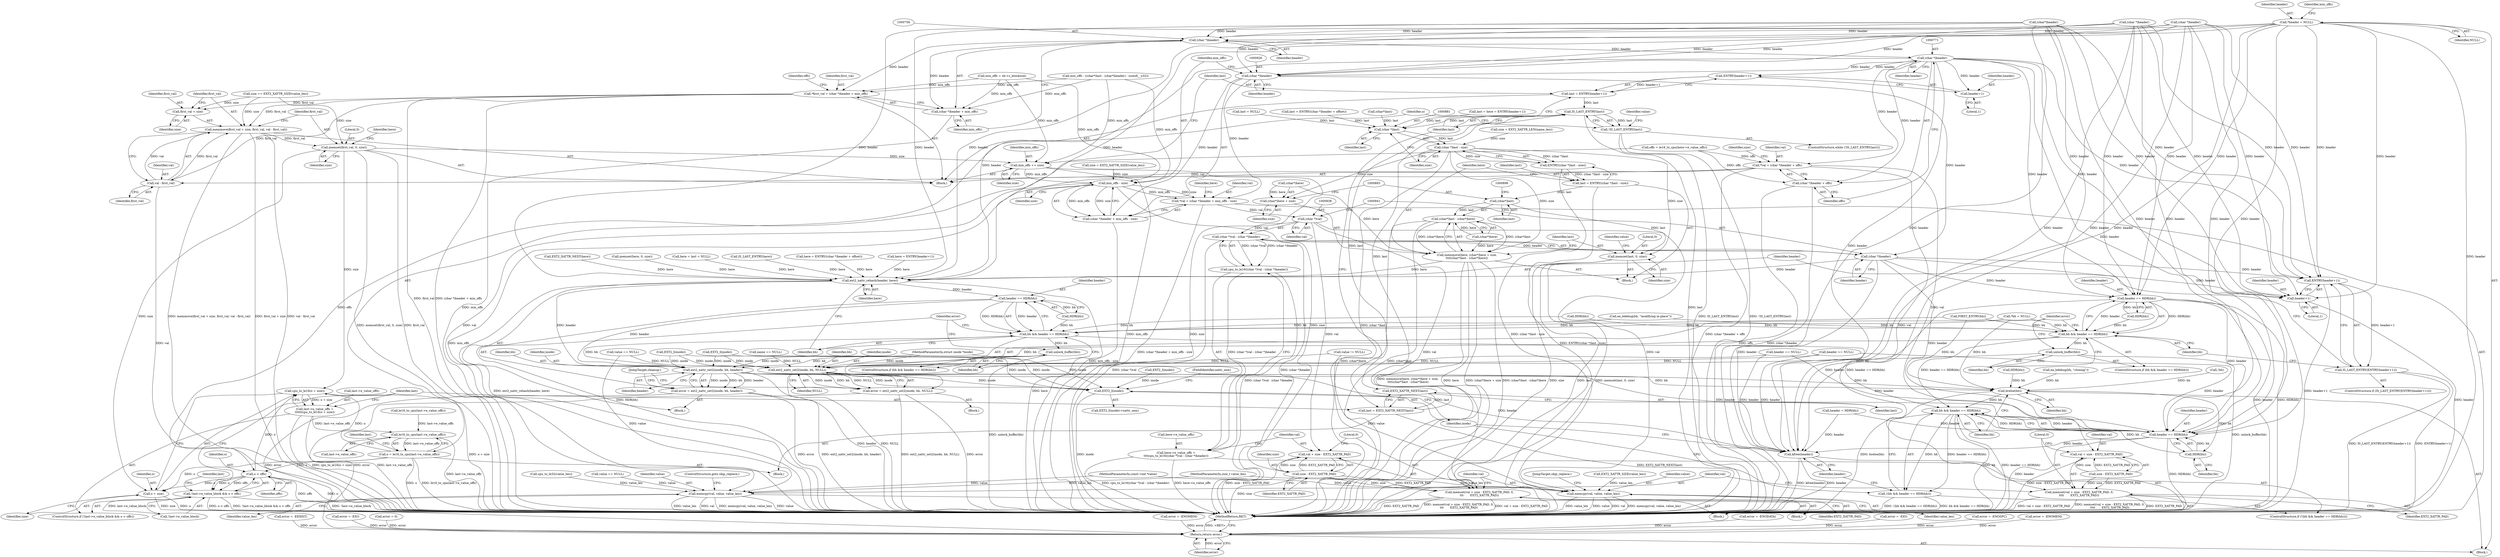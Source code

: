 digraph "0_linux_be0726d33cb8f411945884664924bed3cb8c70ee_10@pointer" {
"1000144" [label="(Call,*header = NULL)"];
"1000755" [label="(Call,(char *)header)"];
"1000752" [label="(Call,*first_val = (char *)header + min_offs)"];
"1000807" [label="(Call,memmove(first_val + size, first_val, val - first_val))"];
"1000815" [label="(Call,memset(first_val, 0, size))"];
"1000824" [label="(Call,min_offs += size)"];
"1000928" [label="(Call,min_offs - size)"];
"1000922" [label="(Call,*val = (char *)header + min_offs - size)"];
"1000937" [label="(Call,(char *)val)"];
"1000936" [label="(Call,(char *)val - (char *)header)"];
"1000935" [label="(Call,cpu_to_le16((char *)val - (char *)header))"];
"1000931" [label="(Call,here->e_value_offs =\n\t\t\t\tcpu_to_le16((char *)val - (char *)header))"];
"1000943" [label="(Call,memset(val + size - EXT2_XATTR_PAD, 0,\n\t\t\t       EXT2_XATTR_PAD))"];
"1000944" [label="(Call,val + size - EXT2_XATTR_PAD)"];
"1000951" [label="(Call,memcpy(val, value, value_len))"];
"1000924" [label="(Call,(char *)header + min_offs - size)"];
"1000946" [label="(Call,size - EXT2_XATTR_PAD)"];
"1000858" [label="(Call,cpu_to_le16(o + size))"];
"1000854" [label="(Call,last->e_value_offs =\n\t\t\t\t\t\tcpu_to_le16(o + size))"];
"1000841" [label="(Call,le16_to_cpu(last->e_value_offs))"];
"1000839" [label="(Call,o = le16_to_cpu(last->e_value_offs))"];
"1000851" [label="(Call,o < offs)"];
"1000846" [label="(Call,!last->e_value_block && o < offs)"];
"1000859" [label="(Call,o + size)"];
"1000808" [label="(Call,first_val + size)"];
"1000812" [label="(Call,val - first_val)"];
"1000754" [label="(Call,(char *)header + min_offs)"];
"1000770" [label="(Call,(char *)header)"];
"1000767" [label="(Call,*val = (char *)header + offs)"];
"1000794" [label="(Call,memset(val + size - EXT2_XATTR_PAD, 0,\n\t\t\t\t       EXT2_XATTR_PAD))"];
"1000795" [label="(Call,val + size - EXT2_XATTR_PAD)"];
"1000802" [label="(Call,memcpy(val, value, value_len))"];
"1000769" [label="(Call,(char *)header + offs)"];
"1000829" [label="(Call,ENTRY(header+1))"];
"1000827" [label="(Call,last = ENTRY(header+1))"];
"1000835" [label="(Call,IS_LAST_ENTRY(last))"];
"1000834" [label="(Call,!IS_LAST_ENTRY(last))"];
"1000864" [label="(Call,EXT2_XATTR_NEXT(last))"];
"1000862" [label="(Call,last = EXT2_XATTR_NEXT(last))"];
"1000880" [label="(Call,(char *)last)"];
"1000879" [label="(Call,(char *)last - size)"];
"1000878" [label="(Call,ENTRY((char *)last - size))"];
"1000876" [label="(Call,last = ENTRY((char *)last - size))"];
"1000892" [label="(Call,(char*)last)"];
"1000891" [label="(Call,(char*)last - (char*)here)"];
"1000884" [label="(Call,memmove(here, (char*)here + size,\n\t\t\t\t(char*)last - (char*)here))"];
"1000980" [label="(Call,ext2_xattr_rehash(header, here))"];
"1000986" [label="(Call,header == HDR(bh))"];
"1000984" [label="(Call,bh && header == HDR(bh))"];
"1000990" [label="(Call,unlock_buffer(bh))"];
"1000994" [label="(Call,ext2_xattr_set2(inode, bh, header))"];
"1000992" [label="(Call,error = ext2_xattr_set2(inode, bh, header))"];
"1001017" [label="(Return,return error;)"];
"1000999" [label="(Call,brelse(bh))"];
"1001003" [label="(Call,bh && header == HDR(bh))"];
"1001002" [label="(Call,!(bh && header == HDR(bh)))"];
"1001007" [label="(Call,HDR(bh))"];
"1001005" [label="(Call,header == HDR(bh))"];
"1001009" [label="(Call,kfree(header))"];
"1001014" [label="(Call,EXT2_I(inode))"];
"1000898" [label="(Call,memset(last, 0, size))"];
"1000886" [label="(Call,(char*)here + size)"];
"1000830" [label="(Call,header+1)"];
"1000925" [label="(Call,(char *)header)"];
"1000940" [label="(Call,(char *)header)"];
"1000958" [label="(Call,ENTRY(header+1))"];
"1000957" [label="(Call,IS_LAST_ENTRY(ENTRY(header+1)))"];
"1000959" [label="(Call,header+1)"];
"1000966" [label="(Call,header == HDR(bh))"];
"1000964" [label="(Call,bh && header == HDR(bh))"];
"1000970" [label="(Call,unlock_buffer(bh))"];
"1000974" [label="(Call,ext2_xattr_set2(inode, bh, NULL))"];
"1000972" [label="(Call,error = ext2_xattr_set2(inode, bh, NULL))"];
"1000754" [label="(Call,(char *)header + min_offs)"];
"1000992" [label="(Call,error = ext2_xattr_set2(inode, bh, header))"];
"1000966" [label="(Call,header == HDR(bh))"];
"1000126" [label="(MethodParameterIn,struct inode *inode)"];
"1000977" [label="(Identifier,NULL)"];
"1000849" [label="(Identifier,last)"];
"1000246" [label="(Call,HDR(bh))"];
"1000904" [label="(Identifier,value)"];
"1000146" [label="(Identifier,NULL)"];
"1000560" [label="(Call,ea_bdebug(bh, \"modifying in-place\"))"];
"1001015" [label="(Identifier,inode)"];
"1000144" [label="(Call,*header = NULL)"];
"1000801" [label="(Identifier,EXT2_XATTR_PAD)"];
"1000944" [label="(Call,val + size - EXT2_XATTR_PAD)"];
"1000890" [label="(Identifier,size)"];
"1000924" [label="(Call,(char *)header + min_offs - size)"];
"1000828" [label="(Identifier,last)"];
"1000936" [label="(Call,(char *)val - (char *)header)"];
"1000750" [label="(Block,)"];
"1000806" [label="(ControlStructure,goto skip_replace;)"];
"1000851" [label="(Call,o < offs)"];
"1000651" [label="(Call,error = -ENOMEM)"];
"1000832" [label="(Literal,1)"];
"1000858" [label="(Call,cpu_to_le16(o + size))"];
"1000953" [label="(Identifier,value)"];
"1000847" [label="(Call,!last->e_value_block)"];
"1000968" [label="(Call,HDR(bh))"];
"1000758" [label="(Identifier,min_offs)"];
"1000809" [label="(Identifier,first_val)"];
"1000444" [label="(Call,here = last = NULL)"];
"1001004" [label="(Identifier,bh)"];
"1000861" [label="(Identifier,size)"];
"1000939" [label="(Identifier,val)"];
"1000886" [label="(Call,(char*)here + size)"];
"1000855" [label="(Call,last->e_value_offs)"];
"1000836" [label="(Identifier,last)"];
"1000981" [label="(Identifier,header)"];
"1000145" [label="(Identifier,header)"];
"1000753" [label="(Identifier,first_val)"];
"1000955" [label="(JumpTarget,skip_replace:)"];
"1000220" [label="(Call,EXT2_I(inode))"];
"1000576" [label="(Call,ea_bdebug(bh, \"cloning\"))"];
"1000974" [label="(Call,ext2_xattr_set2(inode, bh, NULL))"];
"1000870" [label="(Block,)"];
"1000877" [label="(Identifier,last)"];
"1000891" [label="(Call,(char*)last - (char*)here)"];
"1000996" [label="(Identifier,bh)"];
"1000834" [label="(Call,!IS_LAST_ENTRY(last))"];
"1001003" [label="(Call,bh && header == HDR(bh))"];
"1001009" [label="(Call,kfree(header))"];
"1000465" [label="(Call,value == NULL)"];
"1000295" [label="(Call,IS_LAST_ENTRY(here))"];
"1000818" [label="(Identifier,size)"];
"1000761" [label="(Identifier,offs)"];
"1000951" [label="(Call,memcpy(val, value, value_len))"];
"1000755" [label="(Call,(char *)header)"];
"1000685" [label="(Call,last = here = ENTRY(header+1))"];
"1001001" [label="(ControlStructure,if (!(bh && header == HDR(bh))))"];
"1000956" [label="(ControlStructure,if (IS_LAST_ENTRY(ENTRY(header+1))))"];
"1000975" [label="(Identifier,inode)"];
"1000995" [label="(Identifier,inode)"];
"1000959" [label="(Call,header+1)"];
"1000281" [label="(Call,EXT2_I(inode))"];
"1000965" [label="(Identifier,bh)"];
"1000923" [label="(Identifier,val)"];
"1000937" [label="(Call,(char *)val)"];
"1000945" [label="(Identifier,val)"];
"1000980" [label="(Call,ext2_xattr_rehash(header, here))"];
"1000925" [label="(Call,(char *)header)"];
"1000950" [label="(Identifier,EXT2_XATTR_PAD)"];
"1000901" [label="(Identifier,size)"];
"1000932" [label="(Call,here->e_value_offs)"];
"1000952" [label="(Identifier,val)"];
"1000983" [label="(ControlStructure,if (bh && header == HDR(bh)))"];
"1000452" [label="(Call,error = -ENODATA)"];
"1000988" [label="(Call,HDR(bh))"];
"1000943" [label="(Call,memset(val + size - EXT2_XATTR_PAD, 0,\n\t\t\t       EXT2_XATTR_PAD))"];
"1000922" [label="(Call,*val = (char *)header + min_offs - size)"];
"1000813" [label="(Identifier,val)"];
"1000597" [label="(Call,HDR(bh))"];
"1000446" [label="(Call,last = NULL)"];
"1000140" [label="(Call,*bh = NULL)"];
"1000933" [label="(Identifier,here)"];
"1000935" [label="(Call,cpu_to_le16((char *)val - (char *)header))"];
"1000783" [label="(Call,size == EXT2_XATTR_SIZE(value_len))"];
"1000767" [label="(Call,*val = (char *)header + offs)"];
"1001008" [label="(Identifier,bh)"];
"1000903" [label="(Call,value != NULL)"];
"1000958" [label="(Call,ENTRY(header+1))"];
"1000223" [label="(Call,error = -EIO)"];
"1001007" [label="(Call,HDR(bh))"];
"1000971" [label="(Identifier,bh)"];
"1000853" [label="(Identifier,offs)"];
"1000860" [label="(Identifier,o)"];
"1000821" [label="(Identifier,here)"];
"1001002" [label="(Call,!(bh && header == HDR(bh)))"];
"1000811" [label="(Identifier,first_val)"];
"1000769" [label="(Call,(char *)header + offs)"];
"1000831" [label="(Identifier,header)"];
"1000919" [label="(Call,EXT2_XATTR_SIZE(value_len))"];
"1000773" [label="(Identifier,offs)"];
"1000796" [label="(Identifier,val)"];
"1000814" [label="(Identifier,first_val)"];
"1000862" [label="(Call,last = EXT2_XATTR_NEXT(last))"];
"1000898" [label="(Call,memset(last, 0, size))"];
"1000808" [label="(Call,first_val + size)"];
"1000895" [label="(Call,(char*)here)"];
"1001016" [label="(FieldIdentifier,xattr_sem)"];
"1000962" [label="(Block,)"];
"1000854" [label="(Call,last->e_value_offs =\n\t\t\t\t\t\tcpu_to_le16(o + size))"];
"1000841" [label="(Call,le16_to_cpu(last->e_value_offs))"];
"1000829" [label="(Call,ENTRY(header+1))"];
"1000885" [label="(Identifier,here)"];
"1000993" [label="(Identifier,error)"];
"1000840" [label="(Identifier,o)"];
"1000617" [label="(Call,here = ENTRY((char *)header + offset))"];
"1000990" [label="(Call,unlock_buffer(bh))"];
"1000419" [label="(Call,min_offs - ((char*)last - (char*)header) - sizeof(__u32))"];
"1000846" [label="(Call,!last->e_value_block && o < offs)"];
"1000805" [label="(Identifier,value_len)"];
"1000803" [label="(Identifier,val)"];
"1000638" [label="(Call,(char *)header)"];
"1000967" [label="(Identifier,header)"];
"1000999" [label="(Call,brelse(bh))"];
"1000768" [label="(Identifier,val)"];
"1000810" [label="(Identifier,size)"];
"1000991" [label="(Identifier,bh)"];
"1000426" [label="(Call,(char*)header)"];
"1000892" [label="(Call,(char*)last)"];
"1000591" [label="(Call,header == NULL)"];
"1000931" [label="(Call,here->e_value_offs =\n\t\t\t\tcpu_to_le16((char *)val - (char *)header))"];
"1000830" [label="(Call,header+1)"];
"1000884" [label="(Call,memmove(here, (char*)here + size,\n\t\t\t\t(char*)last - (char*)here))"];
"1000985" [label="(Identifier,bh)"];
"1000994" [label="(Call,ext2_xattr_set2(inode, bh, header))"];
"1000760" [label="(Call,offs = le16_to_cpu(here->e_value_offs))"];
"1000795" [label="(Call,val + size - EXT2_XATTR_PAD)"];
"1000868" [label="(Identifier,value)"];
"1001010" [label="(Identifier,header)"];
"1000915" [label="(Block,)"];
"1000802" [label="(Call,memcpy(val, value, value_len))"];
"1000845" [label="(ControlStructure,if (!last->e_value_block && o < offs))"];
"1000946" [label="(Call,size - EXT2_XATTR_PAD)"];
"1000824" [label="(Call,min_offs += size)"];
"1000130" [label="(MethodParameterIn,size_t value_len)"];
"1000825" [label="(Identifier,min_offs)"];
"1000887" [label="(Call,(char*)here)"];
"1000997" [label="(Identifier,header)"];
"1000929" [label="(Identifier,min_offs)"];
"1000879" [label="(Call,(char *)last - size)"];
"1000800" [label="(Literal,0)"];
"1000964" [label="(Call,bh && header == HDR(bh))"];
"1000842" [label="(Call,last->e_value_offs)"];
"1000930" [label="(Identifier,size)"];
"1000882" [label="(Identifier,last)"];
"1000403" [label="(Call,le16_to_cpu(last->e_value_offs))"];
"1000523" [label="(Call,error = -ENOSPC)"];
"1000859" [label="(Call,o + size)"];
"1000928" [label="(Call,min_offs - size)"];
"1000792" [label="(Call,cpu_to_le32(value_len))"];
"1000883" [label="(Identifier,size)"];
"1000812" [label="(Call,val - first_val)"];
"1000970" [label="(Call,unlock_buffer(bh))"];
"1000972" [label="(Call,error = ext2_xattr_set2(inode, bh, NULL))"];
"1000752" [label="(Call,*first_val = (char *)header + min_offs)"];
"1000816" [label="(Identifier,first_val)"];
"1000787" [label="(Block,)"];
"1000900" [label="(Literal,0)"];
"1000132" [label="(Block,)"];
"1000899" [label="(Identifier,last)"];
"1000586" [label="(Call,error = -ENOMEM)"];
"1001005" [label="(Call,header == HDR(bh))"];
"1000815" [label="(Call,memset(first_val, 0, size))"];
"1001006" [label="(Identifier,header)"];
"1000880" [label="(Call,(char *)last)"];
"1000757" [label="(Identifier,header)"];
"1000864" [label="(Call,EXT2_XATTR_NEXT(last))"];
"1000827" [label="(Call,last = ENTRY(header+1))"];
"1000770" [label="(Call,(char *)header)"];
"1000927" [label="(Identifier,header)"];
"1000835" [label="(Call,IS_LAST_ENTRY(last))"];
"1000776" [label="(Identifier,size)"];
"1000954" [label="(Identifier,value_len)"];
"1000291" [label="(Call,FIRST_ENTRY(bh))"];
"1000833" [label="(ControlStructure,while (!IS_LAST_ENTRY(last)))"];
"1000865" [label="(Identifier,last)"];
"1000878" [label="(Call,ENTRY((char *)last - size))"];
"1001018" [label="(Identifier,error)"];
"1000211" [label="(Call,EXT2_I(inode))"];
"1000998" [label="(JumpTarget,cleanup:)"];
"1000963" [label="(ControlStructure,if (bh && header == HDR(bh)))"];
"1000973" [label="(Identifier,error)"];
"1000817" [label="(Literal,0)"];
"1000948" [label="(Identifier,EXT2_XATTR_PAD)"];
"1000797" [label="(Call,size - EXT2_XATTR_PAD)"];
"1000807" [label="(Call,memmove(first_val + size, first_val, val - first_val))"];
"1000663" [label="(Call,(char *)header)"];
"1000471" [label="(Call,error = -EEXIST)"];
"1001000" [label="(Identifier,bh)"];
"1000839" [label="(Call,o = le16_to_cpu(last->e_value_offs))"];
"1001019" [label="(MethodReturn,RET)"];
"1000917" [label="(Call,size = EXT2_XATTR_SIZE(value_len))"];
"1000949" [label="(Literal,0)"];
"1001014" [label="(Call,EXT2_I(inode))"];
"1000656" [label="(Call,header == NULL)"];
"1000957" [label="(Call,IS_LAST_ENTRY(ENTRY(header+1)))"];
"1000687" [label="(Call,here = ENTRY(header+1))"];
"1000794" [label="(Call,memset(val + size - EXT2_XATTR_PAD, 0,\n\t\t\t\t       EXT2_XATTR_PAD))"];
"1000634" [label="(Call,last = ENTRY((char *)header + offset))"];
"1000894" [label="(Identifier,last)"];
"1000284" [label="(Call,error = -EIO)"];
"1000301" [label="(Call,EXT2_XATTR_NEXT(here))"];
"1000986" [label="(Call,header == HDR(bh))"];
"1000979" [label="(Block,)"];
"1000152" [label="(Call,min_offs = sb->s_blocksize)"];
"1000852" [label="(Identifier,o)"];
"1000982" [label="(Identifier,here)"];
"1000153" [label="(Identifier,min_offs)"];
"1000984" [label="(Call,bh && header == HDR(bh))"];
"1000960" [label="(Identifier,header)"];
"1000173" [label="(Call,value == NULL)"];
"1000244" [label="(Call,header = HDR(bh))"];
"1000872" [label="(Call,size = EXT2_XATTR_LEN(name_len))"];
"1001017" [label="(Return,return error;)"];
"1000961" [label="(Literal,1)"];
"1000826" [label="(Identifier,size)"];
"1000940" [label="(Call,(char *)header)"];
"1000947" [label="(Identifier,size)"];
"1000129" [label="(MethodParameterIn,const void *value)"];
"1000837" [label="(Block,)"];
"1000856" [label="(Identifier,last)"];
"1000804" [label="(Identifier,value)"];
"1000423" [label="(Call,(char*)last)"];
"1000719" [label="(Call,memset(here, 0, size))"];
"1000180" [label="(Call,name == NULL)"];
"1000772" [label="(Identifier,header)"];
"1000863" [label="(Identifier,last)"];
"1000876" [label="(Call,last = ENTRY((char *)last - size))"];
"1000461" [label="(Call,error = 0)"];
"1001013" [label="(Call,EXT2_I(inode)->xattr_sem)"];
"1000942" [label="(Identifier,header)"];
"1000976" [label="(Identifier,bh)"];
"1000987" [label="(Identifier,header)"];
"1000228" [label="(Call,!bh)"];
"1000144" -> "1000132"  [label="AST: "];
"1000144" -> "1000146"  [label="CFG: "];
"1000145" -> "1000144"  [label="AST: "];
"1000146" -> "1000144"  [label="AST: "];
"1000153" -> "1000144"  [label="CFG: "];
"1000144" -> "1001019"  [label="DDG: header"];
"1000144" -> "1000755"  [label="DDG: header"];
"1000144" -> "1000925"  [label="DDG: header"];
"1000144" -> "1000958"  [label="DDG: header"];
"1000144" -> "1000959"  [label="DDG: header"];
"1000144" -> "1000966"  [label="DDG: header"];
"1000144" -> "1000980"  [label="DDG: header"];
"1000144" -> "1001005"  [label="DDG: header"];
"1000144" -> "1001009"  [label="DDG: header"];
"1000755" -> "1000754"  [label="AST: "];
"1000755" -> "1000757"  [label="CFG: "];
"1000756" -> "1000755"  [label="AST: "];
"1000757" -> "1000755"  [label="AST: "];
"1000758" -> "1000755"  [label="CFG: "];
"1000755" -> "1000752"  [label="DDG: header"];
"1000755" -> "1000754"  [label="DDG: header"];
"1000426" -> "1000755"  [label="DDG: header"];
"1000638" -> "1000755"  [label="DDG: header"];
"1000663" -> "1000755"  [label="DDG: header"];
"1000755" -> "1000770"  [label="DDG: header"];
"1000752" -> "1000750"  [label="AST: "];
"1000752" -> "1000754"  [label="CFG: "];
"1000753" -> "1000752"  [label="AST: "];
"1000754" -> "1000752"  [label="AST: "];
"1000761" -> "1000752"  [label="CFG: "];
"1000752" -> "1001019"  [label="DDG: (char *)header + min_offs"];
"1000752" -> "1001019"  [label="DDG: first_val"];
"1000419" -> "1000752"  [label="DDG: min_offs"];
"1000152" -> "1000752"  [label="DDG: min_offs"];
"1000752" -> "1000807"  [label="DDG: first_val"];
"1000752" -> "1000808"  [label="DDG: first_val"];
"1000752" -> "1000812"  [label="DDG: first_val"];
"1000807" -> "1000750"  [label="AST: "];
"1000807" -> "1000812"  [label="CFG: "];
"1000808" -> "1000807"  [label="AST: "];
"1000811" -> "1000807"  [label="AST: "];
"1000812" -> "1000807"  [label="AST: "];
"1000816" -> "1000807"  [label="CFG: "];
"1000807" -> "1001019"  [label="DDG: memmove(first_val + size, first_val, val - first_val)"];
"1000807" -> "1001019"  [label="DDG: first_val + size"];
"1000807" -> "1001019"  [label="DDG: val - first_val"];
"1000783" -> "1000807"  [label="DDG: size"];
"1000812" -> "1000807"  [label="DDG: first_val"];
"1000812" -> "1000807"  [label="DDG: val"];
"1000807" -> "1000815"  [label="DDG: first_val"];
"1000815" -> "1000750"  [label="AST: "];
"1000815" -> "1000818"  [label="CFG: "];
"1000816" -> "1000815"  [label="AST: "];
"1000817" -> "1000815"  [label="AST: "];
"1000818" -> "1000815"  [label="AST: "];
"1000821" -> "1000815"  [label="CFG: "];
"1000815" -> "1001019"  [label="DDG: first_val"];
"1000815" -> "1001019"  [label="DDG: memset(first_val, 0, size)"];
"1000783" -> "1000815"  [label="DDG: size"];
"1000815" -> "1000824"  [label="DDG: size"];
"1000815" -> "1000858"  [label="DDG: size"];
"1000815" -> "1000859"  [label="DDG: size"];
"1000824" -> "1000750"  [label="AST: "];
"1000824" -> "1000826"  [label="CFG: "];
"1000825" -> "1000824"  [label="AST: "];
"1000826" -> "1000824"  [label="AST: "];
"1000828" -> "1000824"  [label="CFG: "];
"1000824" -> "1001019"  [label="DDG: size"];
"1000824" -> "1001019"  [label="DDG: min_offs"];
"1000419" -> "1000824"  [label="DDG: min_offs"];
"1000152" -> "1000824"  [label="DDG: min_offs"];
"1000824" -> "1000928"  [label="DDG: min_offs"];
"1000928" -> "1000924"  [label="AST: "];
"1000928" -> "1000930"  [label="CFG: "];
"1000929" -> "1000928"  [label="AST: "];
"1000930" -> "1000928"  [label="AST: "];
"1000924" -> "1000928"  [label="CFG: "];
"1000928" -> "1001019"  [label="DDG: min_offs"];
"1000928" -> "1000922"  [label="DDG: min_offs"];
"1000928" -> "1000922"  [label="DDG: size"];
"1000928" -> "1000924"  [label="DDG: min_offs"];
"1000928" -> "1000924"  [label="DDG: size"];
"1000419" -> "1000928"  [label="DDG: min_offs"];
"1000152" -> "1000928"  [label="DDG: min_offs"];
"1000917" -> "1000928"  [label="DDG: size"];
"1000928" -> "1000946"  [label="DDG: size"];
"1000922" -> "1000915"  [label="AST: "];
"1000922" -> "1000924"  [label="CFG: "];
"1000923" -> "1000922"  [label="AST: "];
"1000924" -> "1000922"  [label="AST: "];
"1000933" -> "1000922"  [label="CFG: "];
"1000922" -> "1001019"  [label="DDG: (char *)header + min_offs - size"];
"1000925" -> "1000922"  [label="DDG: header"];
"1000922" -> "1000937"  [label="DDG: val"];
"1000937" -> "1000936"  [label="AST: "];
"1000937" -> "1000939"  [label="CFG: "];
"1000938" -> "1000937"  [label="AST: "];
"1000939" -> "1000937"  [label="AST: "];
"1000941" -> "1000937"  [label="CFG: "];
"1000937" -> "1000936"  [label="DDG: val"];
"1000937" -> "1000943"  [label="DDG: val"];
"1000937" -> "1000944"  [label="DDG: val"];
"1000937" -> "1000951"  [label="DDG: val"];
"1000936" -> "1000935"  [label="AST: "];
"1000936" -> "1000940"  [label="CFG: "];
"1000940" -> "1000936"  [label="AST: "];
"1000935" -> "1000936"  [label="CFG: "];
"1000936" -> "1001019"  [label="DDG: (char *)val"];
"1000936" -> "1001019"  [label="DDG: (char *)header"];
"1000936" -> "1000935"  [label="DDG: (char *)val"];
"1000936" -> "1000935"  [label="DDG: (char *)header"];
"1000940" -> "1000936"  [label="DDG: header"];
"1000935" -> "1000931"  [label="AST: "];
"1000931" -> "1000935"  [label="CFG: "];
"1000935" -> "1001019"  [label="DDG: (char *)val - (char *)header"];
"1000935" -> "1000931"  [label="DDG: (char *)val - (char *)header"];
"1000931" -> "1000915"  [label="AST: "];
"1000932" -> "1000931"  [label="AST: "];
"1000945" -> "1000931"  [label="CFG: "];
"1000931" -> "1001019"  [label="DDG: cpu_to_le16((char *)val - (char *)header)"];
"1000931" -> "1001019"  [label="DDG: here->e_value_offs"];
"1000943" -> "1000915"  [label="AST: "];
"1000943" -> "1000950"  [label="CFG: "];
"1000944" -> "1000943"  [label="AST: "];
"1000949" -> "1000943"  [label="AST: "];
"1000950" -> "1000943"  [label="AST: "];
"1000952" -> "1000943"  [label="CFG: "];
"1000943" -> "1001019"  [label="DDG: EXT2_XATTR_PAD"];
"1000943" -> "1001019"  [label="DDG: memset(val + size - EXT2_XATTR_PAD, 0,\n\t\t\t       EXT2_XATTR_PAD)"];
"1000943" -> "1001019"  [label="DDG: val + size - EXT2_XATTR_PAD"];
"1000946" -> "1000943"  [label="DDG: size"];
"1000946" -> "1000943"  [label="DDG: EXT2_XATTR_PAD"];
"1000944" -> "1000946"  [label="CFG: "];
"1000945" -> "1000944"  [label="AST: "];
"1000946" -> "1000944"  [label="AST: "];
"1000949" -> "1000944"  [label="CFG: "];
"1000944" -> "1001019"  [label="DDG: size - EXT2_XATTR_PAD"];
"1000946" -> "1000944"  [label="DDG: size"];
"1000946" -> "1000944"  [label="DDG: EXT2_XATTR_PAD"];
"1000951" -> "1000915"  [label="AST: "];
"1000951" -> "1000954"  [label="CFG: "];
"1000952" -> "1000951"  [label="AST: "];
"1000953" -> "1000951"  [label="AST: "];
"1000954" -> "1000951"  [label="AST: "];
"1000955" -> "1000951"  [label="CFG: "];
"1000951" -> "1001019"  [label="DDG: value"];
"1000951" -> "1001019"  [label="DDG: val"];
"1000951" -> "1001019"  [label="DDG: memcpy(val, value, value_len)"];
"1000951" -> "1001019"  [label="DDG: value_len"];
"1000903" -> "1000951"  [label="DDG: value"];
"1000129" -> "1000951"  [label="DDG: value"];
"1000919" -> "1000951"  [label="DDG: value_len"];
"1000130" -> "1000951"  [label="DDG: value_len"];
"1000925" -> "1000924"  [label="AST: "];
"1000924" -> "1001019"  [label="DDG: min_offs - size"];
"1000925" -> "1000924"  [label="DDG: header"];
"1000946" -> "1000948"  [label="CFG: "];
"1000947" -> "1000946"  [label="AST: "];
"1000948" -> "1000946"  [label="AST: "];
"1000946" -> "1001019"  [label="DDG: size"];
"1000858" -> "1000854"  [label="AST: "];
"1000858" -> "1000859"  [label="CFG: "];
"1000859" -> "1000858"  [label="AST: "];
"1000854" -> "1000858"  [label="CFG: "];
"1000858" -> "1001019"  [label="DDG: o + size"];
"1000858" -> "1000854"  [label="DDG: o + size"];
"1000851" -> "1000858"  [label="DDG: o"];
"1000839" -> "1000858"  [label="DDG: o"];
"1000854" -> "1000845"  [label="AST: "];
"1000855" -> "1000854"  [label="AST: "];
"1000863" -> "1000854"  [label="CFG: "];
"1000854" -> "1001019"  [label="DDG: cpu_to_le16(o + size)"];
"1000854" -> "1001019"  [label="DDG: last->e_value_offs"];
"1000854" -> "1000841"  [label="DDG: last->e_value_offs"];
"1000841" -> "1000839"  [label="AST: "];
"1000841" -> "1000842"  [label="CFG: "];
"1000842" -> "1000841"  [label="AST: "];
"1000839" -> "1000841"  [label="CFG: "];
"1000841" -> "1001019"  [label="DDG: last->e_value_offs"];
"1000841" -> "1000839"  [label="DDG: last->e_value_offs"];
"1000403" -> "1000841"  [label="DDG: last->e_value_offs"];
"1000839" -> "1000837"  [label="AST: "];
"1000840" -> "1000839"  [label="AST: "];
"1000849" -> "1000839"  [label="CFG: "];
"1000839" -> "1001019"  [label="DDG: o"];
"1000839" -> "1001019"  [label="DDG: le16_to_cpu(last->e_value_offs)"];
"1000839" -> "1000851"  [label="DDG: o"];
"1000839" -> "1000859"  [label="DDG: o"];
"1000851" -> "1000846"  [label="AST: "];
"1000851" -> "1000853"  [label="CFG: "];
"1000852" -> "1000851"  [label="AST: "];
"1000853" -> "1000851"  [label="AST: "];
"1000846" -> "1000851"  [label="CFG: "];
"1000851" -> "1001019"  [label="DDG: offs"];
"1000851" -> "1001019"  [label="DDG: o"];
"1000851" -> "1000846"  [label="DDG: o"];
"1000851" -> "1000846"  [label="DDG: offs"];
"1000760" -> "1000851"  [label="DDG: offs"];
"1000851" -> "1000859"  [label="DDG: o"];
"1000846" -> "1000845"  [label="AST: "];
"1000846" -> "1000847"  [label="CFG: "];
"1000847" -> "1000846"  [label="AST: "];
"1000856" -> "1000846"  [label="CFG: "];
"1000863" -> "1000846"  [label="CFG: "];
"1000846" -> "1001019"  [label="DDG: o < offs"];
"1000846" -> "1001019"  [label="DDG: !last->e_value_block && o < offs"];
"1000846" -> "1001019"  [label="DDG: !last->e_value_block"];
"1000847" -> "1000846"  [label="DDG: last->e_value_block"];
"1000859" -> "1000861"  [label="CFG: "];
"1000860" -> "1000859"  [label="AST: "];
"1000861" -> "1000859"  [label="AST: "];
"1000859" -> "1001019"  [label="DDG: o"];
"1000859" -> "1001019"  [label="DDG: size"];
"1000808" -> "1000810"  [label="CFG: "];
"1000809" -> "1000808"  [label="AST: "];
"1000810" -> "1000808"  [label="AST: "];
"1000811" -> "1000808"  [label="CFG: "];
"1000783" -> "1000808"  [label="DDG: size"];
"1000812" -> "1000814"  [label="CFG: "];
"1000813" -> "1000812"  [label="AST: "];
"1000814" -> "1000812"  [label="AST: "];
"1000812" -> "1001019"  [label="DDG: val"];
"1000767" -> "1000812"  [label="DDG: val"];
"1000754" -> "1000758"  [label="CFG: "];
"1000758" -> "1000754"  [label="AST: "];
"1000754" -> "1001019"  [label="DDG: min_offs"];
"1000419" -> "1000754"  [label="DDG: min_offs"];
"1000152" -> "1000754"  [label="DDG: min_offs"];
"1000770" -> "1000769"  [label="AST: "];
"1000770" -> "1000772"  [label="CFG: "];
"1000771" -> "1000770"  [label="AST: "];
"1000772" -> "1000770"  [label="AST: "];
"1000773" -> "1000770"  [label="CFG: "];
"1000770" -> "1000767"  [label="DDG: header"];
"1000770" -> "1000769"  [label="DDG: header"];
"1000770" -> "1000829"  [label="DDG: header"];
"1000770" -> "1000830"  [label="DDG: header"];
"1000770" -> "1000925"  [label="DDG: header"];
"1000770" -> "1000958"  [label="DDG: header"];
"1000770" -> "1000959"  [label="DDG: header"];
"1000770" -> "1000966"  [label="DDG: header"];
"1000770" -> "1000980"  [label="DDG: header"];
"1000770" -> "1001005"  [label="DDG: header"];
"1000770" -> "1001009"  [label="DDG: header"];
"1000767" -> "1000750"  [label="AST: "];
"1000767" -> "1000769"  [label="CFG: "];
"1000768" -> "1000767"  [label="AST: "];
"1000769" -> "1000767"  [label="AST: "];
"1000776" -> "1000767"  [label="CFG: "];
"1000767" -> "1001019"  [label="DDG: (char *)header + offs"];
"1000760" -> "1000767"  [label="DDG: offs"];
"1000767" -> "1000794"  [label="DDG: val"];
"1000767" -> "1000795"  [label="DDG: val"];
"1000767" -> "1000802"  [label="DDG: val"];
"1000794" -> "1000787"  [label="AST: "];
"1000794" -> "1000801"  [label="CFG: "];
"1000795" -> "1000794"  [label="AST: "];
"1000800" -> "1000794"  [label="AST: "];
"1000801" -> "1000794"  [label="AST: "];
"1000803" -> "1000794"  [label="CFG: "];
"1000794" -> "1001019"  [label="DDG: val + size - EXT2_XATTR_PAD"];
"1000794" -> "1001019"  [label="DDG: memset(val + size - EXT2_XATTR_PAD, 0,\n\t\t\t\t       EXT2_XATTR_PAD)"];
"1000794" -> "1001019"  [label="DDG: EXT2_XATTR_PAD"];
"1000797" -> "1000794"  [label="DDG: size"];
"1000797" -> "1000794"  [label="DDG: EXT2_XATTR_PAD"];
"1000795" -> "1000797"  [label="CFG: "];
"1000796" -> "1000795"  [label="AST: "];
"1000797" -> "1000795"  [label="AST: "];
"1000800" -> "1000795"  [label="CFG: "];
"1000795" -> "1001019"  [label="DDG: size - EXT2_XATTR_PAD"];
"1000797" -> "1000795"  [label="DDG: size"];
"1000797" -> "1000795"  [label="DDG: EXT2_XATTR_PAD"];
"1000802" -> "1000787"  [label="AST: "];
"1000802" -> "1000805"  [label="CFG: "];
"1000803" -> "1000802"  [label="AST: "];
"1000804" -> "1000802"  [label="AST: "];
"1000805" -> "1000802"  [label="AST: "];
"1000806" -> "1000802"  [label="CFG: "];
"1000802" -> "1001019"  [label="DDG: value_len"];
"1000802" -> "1001019"  [label="DDG: val"];
"1000802" -> "1001019"  [label="DDG: memcpy(val, value, value_len)"];
"1000802" -> "1001019"  [label="DDG: value"];
"1000173" -> "1000802"  [label="DDG: value"];
"1000465" -> "1000802"  [label="DDG: value"];
"1000129" -> "1000802"  [label="DDG: value"];
"1000792" -> "1000802"  [label="DDG: value_len"];
"1000130" -> "1000802"  [label="DDG: value_len"];
"1000769" -> "1000773"  [label="CFG: "];
"1000773" -> "1000769"  [label="AST: "];
"1000769" -> "1001019"  [label="DDG: offs"];
"1000769" -> "1001019"  [label="DDG: (char *)header"];
"1000760" -> "1000769"  [label="DDG: offs"];
"1000829" -> "1000827"  [label="AST: "];
"1000829" -> "1000830"  [label="CFG: "];
"1000830" -> "1000829"  [label="AST: "];
"1000827" -> "1000829"  [label="CFG: "];
"1000829" -> "1000827"  [label="DDG: header+1"];
"1000827" -> "1000750"  [label="AST: "];
"1000828" -> "1000827"  [label="AST: "];
"1000836" -> "1000827"  [label="CFG: "];
"1000827" -> "1000835"  [label="DDG: last"];
"1000835" -> "1000834"  [label="AST: "];
"1000835" -> "1000836"  [label="CFG: "];
"1000836" -> "1000835"  [label="AST: "];
"1000834" -> "1000835"  [label="CFG: "];
"1000835" -> "1001019"  [label="DDG: last"];
"1000835" -> "1000834"  [label="DDG: last"];
"1000862" -> "1000835"  [label="DDG: last"];
"1000835" -> "1000864"  [label="DDG: last"];
"1000835" -> "1000880"  [label="DDG: last"];
"1000834" -> "1000833"  [label="AST: "];
"1000840" -> "1000834"  [label="CFG: "];
"1000868" -> "1000834"  [label="CFG: "];
"1000834" -> "1001019"  [label="DDG: !IS_LAST_ENTRY(last)"];
"1000834" -> "1001019"  [label="DDG: IS_LAST_ENTRY(last)"];
"1000864" -> "1000862"  [label="AST: "];
"1000864" -> "1000865"  [label="CFG: "];
"1000865" -> "1000864"  [label="AST: "];
"1000862" -> "1000864"  [label="CFG: "];
"1000864" -> "1000862"  [label="DDG: last"];
"1000862" -> "1000837"  [label="AST: "];
"1000863" -> "1000862"  [label="AST: "];
"1000836" -> "1000862"  [label="CFG: "];
"1000862" -> "1001019"  [label="DDG: EXT2_XATTR_NEXT(last)"];
"1000880" -> "1000879"  [label="AST: "];
"1000880" -> "1000882"  [label="CFG: "];
"1000881" -> "1000880"  [label="AST: "];
"1000882" -> "1000880"  [label="AST: "];
"1000883" -> "1000880"  [label="CFG: "];
"1000880" -> "1000879"  [label="DDG: last"];
"1000446" -> "1000880"  [label="DDG: last"];
"1000423" -> "1000880"  [label="DDG: last"];
"1000634" -> "1000880"  [label="DDG: last"];
"1000685" -> "1000880"  [label="DDG: last"];
"1000879" -> "1000878"  [label="AST: "];
"1000879" -> "1000883"  [label="CFG: "];
"1000883" -> "1000879"  [label="AST: "];
"1000878" -> "1000879"  [label="CFG: "];
"1000879" -> "1001019"  [label="DDG: (char *)last"];
"1000879" -> "1000878"  [label="DDG: (char *)last"];
"1000879" -> "1000878"  [label="DDG: size"];
"1000872" -> "1000879"  [label="DDG: size"];
"1000879" -> "1000884"  [label="DDG: size"];
"1000879" -> "1000886"  [label="DDG: size"];
"1000879" -> "1000898"  [label="DDG: size"];
"1000878" -> "1000876"  [label="AST: "];
"1000876" -> "1000878"  [label="CFG: "];
"1000878" -> "1001019"  [label="DDG: (char *)last - size"];
"1000878" -> "1000876"  [label="DDG: (char *)last - size"];
"1000876" -> "1000870"  [label="AST: "];
"1000877" -> "1000876"  [label="AST: "];
"1000885" -> "1000876"  [label="CFG: "];
"1000876" -> "1001019"  [label="DDG: ENTRY((char *)last - size)"];
"1000876" -> "1000892"  [label="DDG: last"];
"1000892" -> "1000891"  [label="AST: "];
"1000892" -> "1000894"  [label="CFG: "];
"1000893" -> "1000892"  [label="AST: "];
"1000894" -> "1000892"  [label="AST: "];
"1000896" -> "1000892"  [label="CFG: "];
"1000892" -> "1000891"  [label="DDG: last"];
"1000892" -> "1000898"  [label="DDG: last"];
"1000891" -> "1000884"  [label="AST: "];
"1000891" -> "1000895"  [label="CFG: "];
"1000895" -> "1000891"  [label="AST: "];
"1000884" -> "1000891"  [label="CFG: "];
"1000891" -> "1001019"  [label="DDG: (char*)here"];
"1000891" -> "1001019"  [label="DDG: (char*)last"];
"1000891" -> "1000884"  [label="DDG: (char*)last"];
"1000891" -> "1000884"  [label="DDG: (char*)here"];
"1000895" -> "1000891"  [label="DDG: here"];
"1000884" -> "1000870"  [label="AST: "];
"1000885" -> "1000884"  [label="AST: "];
"1000886" -> "1000884"  [label="AST: "];
"1000899" -> "1000884"  [label="CFG: "];
"1000884" -> "1001019"  [label="DDG: (char*)last - (char*)here"];
"1000884" -> "1001019"  [label="DDG: memmove(here, (char*)here + size,\n\t\t\t\t(char*)last - (char*)here)"];
"1000884" -> "1001019"  [label="DDG: here"];
"1000884" -> "1001019"  [label="DDG: (char*)here + size"];
"1000895" -> "1000884"  [label="DDG: here"];
"1000887" -> "1000884"  [label="DDG: here"];
"1000884" -> "1000980"  [label="DDG: here"];
"1000980" -> "1000979"  [label="AST: "];
"1000980" -> "1000982"  [label="CFG: "];
"1000981" -> "1000980"  [label="AST: "];
"1000982" -> "1000980"  [label="AST: "];
"1000985" -> "1000980"  [label="CFG: "];
"1000980" -> "1001019"  [label="DDG: here"];
"1000980" -> "1001019"  [label="DDG: ext2_xattr_rehash(header, here)"];
"1000426" -> "1000980"  [label="DDG: header"];
"1000638" -> "1000980"  [label="DDG: header"];
"1000940" -> "1000980"  [label="DDG: header"];
"1000663" -> "1000980"  [label="DDG: header"];
"1000617" -> "1000980"  [label="DDG: here"];
"1000444" -> "1000980"  [label="DDG: here"];
"1000719" -> "1000980"  [label="DDG: here"];
"1000687" -> "1000980"  [label="DDG: here"];
"1000295" -> "1000980"  [label="DDG: here"];
"1000301" -> "1000980"  [label="DDG: here"];
"1000980" -> "1000986"  [label="DDG: header"];
"1000980" -> "1000994"  [label="DDG: header"];
"1000986" -> "1000984"  [label="AST: "];
"1000986" -> "1000988"  [label="CFG: "];
"1000987" -> "1000986"  [label="AST: "];
"1000988" -> "1000986"  [label="AST: "];
"1000984" -> "1000986"  [label="CFG: "];
"1000986" -> "1001019"  [label="DDG: HDR(bh)"];
"1000986" -> "1000984"  [label="DDG: header"];
"1000986" -> "1000984"  [label="DDG: HDR(bh)"];
"1000988" -> "1000986"  [label="DDG: bh"];
"1000986" -> "1000994"  [label="DDG: header"];
"1000984" -> "1000983"  [label="AST: "];
"1000984" -> "1000985"  [label="CFG: "];
"1000985" -> "1000984"  [label="AST: "];
"1000991" -> "1000984"  [label="CFG: "];
"1000993" -> "1000984"  [label="CFG: "];
"1000291" -> "1000984"  [label="DDG: bh"];
"1000597" -> "1000984"  [label="DDG: bh"];
"1000988" -> "1000984"  [label="DDG: bh"];
"1000140" -> "1000984"  [label="DDG: bh"];
"1000560" -> "1000984"  [label="DDG: bh"];
"1000984" -> "1000990"  [label="DDG: bh"];
"1000984" -> "1000994"  [label="DDG: bh"];
"1000984" -> "1001003"  [label="DDG: header == HDR(bh)"];
"1000990" -> "1000983"  [label="AST: "];
"1000990" -> "1000991"  [label="CFG: "];
"1000991" -> "1000990"  [label="AST: "];
"1000993" -> "1000990"  [label="CFG: "];
"1000990" -> "1001019"  [label="DDG: unlock_buffer(bh)"];
"1000990" -> "1000994"  [label="DDG: bh"];
"1000994" -> "1000992"  [label="AST: "];
"1000994" -> "1000997"  [label="CFG: "];
"1000995" -> "1000994"  [label="AST: "];
"1000996" -> "1000994"  [label="AST: "];
"1000997" -> "1000994"  [label="AST: "];
"1000992" -> "1000994"  [label="CFG: "];
"1000994" -> "1001019"  [label="DDG: header"];
"1000994" -> "1000992"  [label="DDG: inode"];
"1000994" -> "1000992"  [label="DDG: bh"];
"1000994" -> "1000992"  [label="DDG: header"];
"1000220" -> "1000994"  [label="DDG: inode"];
"1000211" -> "1000994"  [label="DDG: inode"];
"1000126" -> "1000994"  [label="DDG: inode"];
"1000994" -> "1000999"  [label="DDG: bh"];
"1000994" -> "1001005"  [label="DDG: header"];
"1000994" -> "1001009"  [label="DDG: header"];
"1000994" -> "1001014"  [label="DDG: inode"];
"1000992" -> "1000979"  [label="AST: "];
"1000993" -> "1000992"  [label="AST: "];
"1000998" -> "1000992"  [label="CFG: "];
"1000992" -> "1001019"  [label="DDG: error"];
"1000992" -> "1001019"  [label="DDG: ext2_xattr_set2(inode, bh, header)"];
"1000992" -> "1001017"  [label="DDG: error"];
"1001017" -> "1000132"  [label="AST: "];
"1001017" -> "1001018"  [label="CFG: "];
"1001018" -> "1001017"  [label="AST: "];
"1001019" -> "1001017"  [label="CFG: "];
"1001017" -> "1001019"  [label="DDG: <RET>"];
"1001018" -> "1001017"  [label="DDG: error"];
"1000284" -> "1001017"  [label="DDG: error"];
"1000523" -> "1001017"  [label="DDG: error"];
"1000471" -> "1001017"  [label="DDG: error"];
"1000651" -> "1001017"  [label="DDG: error"];
"1000586" -> "1001017"  [label="DDG: error"];
"1000972" -> "1001017"  [label="DDG: error"];
"1000452" -> "1001017"  [label="DDG: error"];
"1000461" -> "1001017"  [label="DDG: error"];
"1000223" -> "1001017"  [label="DDG: error"];
"1000999" -> "1000132"  [label="AST: "];
"1000999" -> "1001000"  [label="CFG: "];
"1001000" -> "1000999"  [label="AST: "];
"1001004" -> "1000999"  [label="CFG: "];
"1000999" -> "1001019"  [label="DDG: brelse(bh)"];
"1000291" -> "1000999"  [label="DDG: bh"];
"1000576" -> "1000999"  [label="DDG: bh"];
"1000140" -> "1000999"  [label="DDG: bh"];
"1000228" -> "1000999"  [label="DDG: bh"];
"1000974" -> "1000999"  [label="DDG: bh"];
"1000246" -> "1000999"  [label="DDG: bh"];
"1000999" -> "1001003"  [label="DDG: bh"];
"1000999" -> "1001007"  [label="DDG: bh"];
"1001003" -> "1001002"  [label="AST: "];
"1001003" -> "1001004"  [label="CFG: "];
"1001003" -> "1001005"  [label="CFG: "];
"1001004" -> "1001003"  [label="AST: "];
"1001005" -> "1001003"  [label="AST: "];
"1001002" -> "1001003"  [label="CFG: "];
"1001003" -> "1001019"  [label="DDG: bh"];
"1001003" -> "1001019"  [label="DDG: header == HDR(bh)"];
"1001003" -> "1001002"  [label="DDG: bh"];
"1001003" -> "1001002"  [label="DDG: header == HDR(bh)"];
"1001007" -> "1001003"  [label="DDG: bh"];
"1000964" -> "1001003"  [label="DDG: header == HDR(bh)"];
"1001005" -> "1001003"  [label="DDG: header"];
"1001005" -> "1001003"  [label="DDG: HDR(bh)"];
"1001002" -> "1001001"  [label="AST: "];
"1001010" -> "1001002"  [label="CFG: "];
"1001015" -> "1001002"  [label="CFG: "];
"1001002" -> "1001019"  [label="DDG: bh && header == HDR(bh)"];
"1001002" -> "1001019"  [label="DDG: !(bh && header == HDR(bh))"];
"1001007" -> "1001005"  [label="AST: "];
"1001007" -> "1001008"  [label="CFG: "];
"1001008" -> "1001007"  [label="AST: "];
"1001005" -> "1001007"  [label="CFG: "];
"1001007" -> "1001005"  [label="DDG: bh"];
"1001006" -> "1001005"  [label="AST: "];
"1001005" -> "1001019"  [label="DDG: HDR(bh)"];
"1001005" -> "1001019"  [label="DDG: header"];
"1000426" -> "1001005"  [label="DDG: header"];
"1000966" -> "1001005"  [label="DDG: header"];
"1000244" -> "1001005"  [label="DDG: header"];
"1000591" -> "1001005"  [label="DDG: header"];
"1000656" -> "1001005"  [label="DDG: header"];
"1000638" -> "1001005"  [label="DDG: header"];
"1000940" -> "1001005"  [label="DDG: header"];
"1000663" -> "1001005"  [label="DDG: header"];
"1001005" -> "1001009"  [label="DDG: header"];
"1001009" -> "1001001"  [label="AST: "];
"1001009" -> "1001010"  [label="CFG: "];
"1001010" -> "1001009"  [label="AST: "];
"1001015" -> "1001009"  [label="CFG: "];
"1001009" -> "1001019"  [label="DDG: kfree(header)"];
"1001009" -> "1001019"  [label="DDG: header"];
"1000426" -> "1001009"  [label="DDG: header"];
"1000966" -> "1001009"  [label="DDG: header"];
"1000244" -> "1001009"  [label="DDG: header"];
"1000591" -> "1001009"  [label="DDG: header"];
"1000656" -> "1001009"  [label="DDG: header"];
"1000638" -> "1001009"  [label="DDG: header"];
"1000940" -> "1001009"  [label="DDG: header"];
"1000663" -> "1001009"  [label="DDG: header"];
"1001014" -> "1001013"  [label="AST: "];
"1001014" -> "1001015"  [label="CFG: "];
"1001015" -> "1001014"  [label="AST: "];
"1001016" -> "1001014"  [label="CFG: "];
"1001014" -> "1001019"  [label="DDG: inode"];
"1000220" -> "1001014"  [label="DDG: inode"];
"1000281" -> "1001014"  [label="DDG: inode"];
"1000974" -> "1001014"  [label="DDG: inode"];
"1000211" -> "1001014"  [label="DDG: inode"];
"1000126" -> "1001014"  [label="DDG: inode"];
"1000898" -> "1000870"  [label="AST: "];
"1000898" -> "1000901"  [label="CFG: "];
"1000899" -> "1000898"  [label="AST: "];
"1000900" -> "1000898"  [label="AST: "];
"1000901" -> "1000898"  [label="AST: "];
"1000904" -> "1000898"  [label="CFG: "];
"1000898" -> "1001019"  [label="DDG: last"];
"1000898" -> "1001019"  [label="DDG: memset(last, 0, size)"];
"1000898" -> "1001019"  [label="DDG: size"];
"1000886" -> "1000890"  [label="CFG: "];
"1000887" -> "1000886"  [label="AST: "];
"1000890" -> "1000886"  [label="AST: "];
"1000893" -> "1000886"  [label="CFG: "];
"1000887" -> "1000886"  [label="DDG: here"];
"1000830" -> "1000832"  [label="CFG: "];
"1000831" -> "1000830"  [label="AST: "];
"1000832" -> "1000830"  [label="AST: "];
"1000925" -> "1000927"  [label="CFG: "];
"1000926" -> "1000925"  [label="AST: "];
"1000927" -> "1000925"  [label="AST: "];
"1000929" -> "1000925"  [label="CFG: "];
"1000426" -> "1000925"  [label="DDG: header"];
"1000638" -> "1000925"  [label="DDG: header"];
"1000663" -> "1000925"  [label="DDG: header"];
"1000925" -> "1000940"  [label="DDG: header"];
"1000940" -> "1000942"  [label="CFG: "];
"1000941" -> "1000940"  [label="AST: "];
"1000942" -> "1000940"  [label="AST: "];
"1000940" -> "1000958"  [label="DDG: header"];
"1000940" -> "1000959"  [label="DDG: header"];
"1000940" -> "1000966"  [label="DDG: header"];
"1000958" -> "1000957"  [label="AST: "];
"1000958" -> "1000959"  [label="CFG: "];
"1000959" -> "1000958"  [label="AST: "];
"1000957" -> "1000958"  [label="CFG: "];
"1000958" -> "1001019"  [label="DDG: header+1"];
"1000958" -> "1000957"  [label="DDG: header+1"];
"1000426" -> "1000958"  [label="DDG: header"];
"1000638" -> "1000958"  [label="DDG: header"];
"1000663" -> "1000958"  [label="DDG: header"];
"1000957" -> "1000956"  [label="AST: "];
"1000965" -> "1000957"  [label="CFG: "];
"1000981" -> "1000957"  [label="CFG: "];
"1000957" -> "1001019"  [label="DDG: IS_LAST_ENTRY(ENTRY(header+1))"];
"1000957" -> "1001019"  [label="DDG: ENTRY(header+1)"];
"1000959" -> "1000961"  [label="CFG: "];
"1000960" -> "1000959"  [label="AST: "];
"1000961" -> "1000959"  [label="AST: "];
"1000959" -> "1001019"  [label="DDG: header"];
"1000426" -> "1000959"  [label="DDG: header"];
"1000638" -> "1000959"  [label="DDG: header"];
"1000663" -> "1000959"  [label="DDG: header"];
"1000966" -> "1000964"  [label="AST: "];
"1000966" -> "1000968"  [label="CFG: "];
"1000967" -> "1000966"  [label="AST: "];
"1000968" -> "1000966"  [label="AST: "];
"1000964" -> "1000966"  [label="CFG: "];
"1000966" -> "1001019"  [label="DDG: header"];
"1000966" -> "1001019"  [label="DDG: HDR(bh)"];
"1000966" -> "1000964"  [label="DDG: header"];
"1000966" -> "1000964"  [label="DDG: HDR(bh)"];
"1000426" -> "1000966"  [label="DDG: header"];
"1000638" -> "1000966"  [label="DDG: header"];
"1000663" -> "1000966"  [label="DDG: header"];
"1000968" -> "1000966"  [label="DDG: bh"];
"1000964" -> "1000963"  [label="AST: "];
"1000964" -> "1000965"  [label="CFG: "];
"1000965" -> "1000964"  [label="AST: "];
"1000971" -> "1000964"  [label="CFG: "];
"1000973" -> "1000964"  [label="CFG: "];
"1000291" -> "1000964"  [label="DDG: bh"];
"1000597" -> "1000964"  [label="DDG: bh"];
"1000968" -> "1000964"  [label="DDG: bh"];
"1000140" -> "1000964"  [label="DDG: bh"];
"1000560" -> "1000964"  [label="DDG: bh"];
"1000964" -> "1000970"  [label="DDG: bh"];
"1000964" -> "1000974"  [label="DDG: bh"];
"1000970" -> "1000963"  [label="AST: "];
"1000970" -> "1000971"  [label="CFG: "];
"1000971" -> "1000970"  [label="AST: "];
"1000973" -> "1000970"  [label="CFG: "];
"1000970" -> "1001019"  [label="DDG: unlock_buffer(bh)"];
"1000970" -> "1000974"  [label="DDG: bh"];
"1000974" -> "1000972"  [label="AST: "];
"1000974" -> "1000977"  [label="CFG: "];
"1000975" -> "1000974"  [label="AST: "];
"1000976" -> "1000974"  [label="AST: "];
"1000977" -> "1000974"  [label="AST: "];
"1000972" -> "1000974"  [label="CFG: "];
"1000974" -> "1001019"  [label="DDG: NULL"];
"1000974" -> "1000972"  [label="DDG: inode"];
"1000974" -> "1000972"  [label="DDG: bh"];
"1000974" -> "1000972"  [label="DDG: NULL"];
"1000220" -> "1000974"  [label="DDG: inode"];
"1000211" -> "1000974"  [label="DDG: inode"];
"1000126" -> "1000974"  [label="DDG: inode"];
"1000180" -> "1000974"  [label="DDG: NULL"];
"1000903" -> "1000974"  [label="DDG: NULL"];
"1000465" -> "1000974"  [label="DDG: NULL"];
"1000656" -> "1000974"  [label="DDG: NULL"];
"1000591" -> "1000974"  [label="DDG: NULL"];
"1000972" -> "1000962"  [label="AST: "];
"1000973" -> "1000972"  [label="AST: "];
"1000998" -> "1000972"  [label="CFG: "];
"1000972" -> "1001019"  [label="DDG: ext2_xattr_set2(inode, bh, NULL)"];
"1000972" -> "1001019"  [label="DDG: error"];
}
